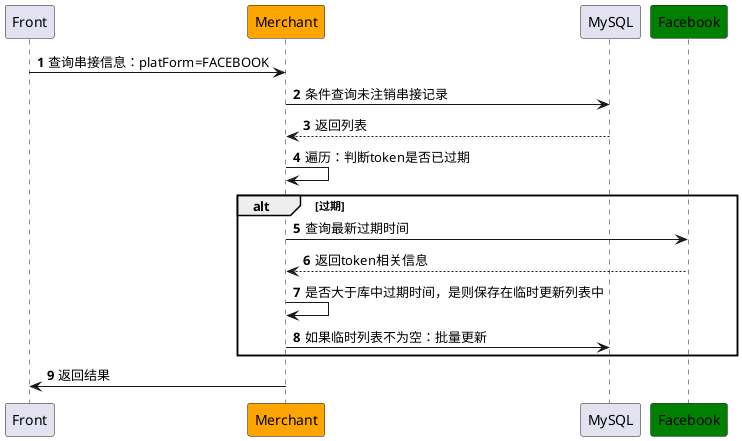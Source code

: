 @startuml

autonumber

participant "Front" as front
participant "Merchant" as merchant #orange
participant "MySQL" as mysql
participant "Facebook" as fb #green

front -> merchant: 查询串接信息：platForm=FACEBOOK
merchant -> mysql: 条件查询未注销串接记录
mysql --> merchant: 返回列表
merchant -> merchant: 遍历：判断token是否已过期
alt 过期
merchant -> fb: 查询最新过期时间
fb --> merchant: 返回token相关信息
merchant -> merchant: 是否大于库中过期时间，是则保存在临时更新列表中
merchant -> mysql: 如果临时列表不为空：批量更新
end
merchant -> front: 返回结果
@enduml